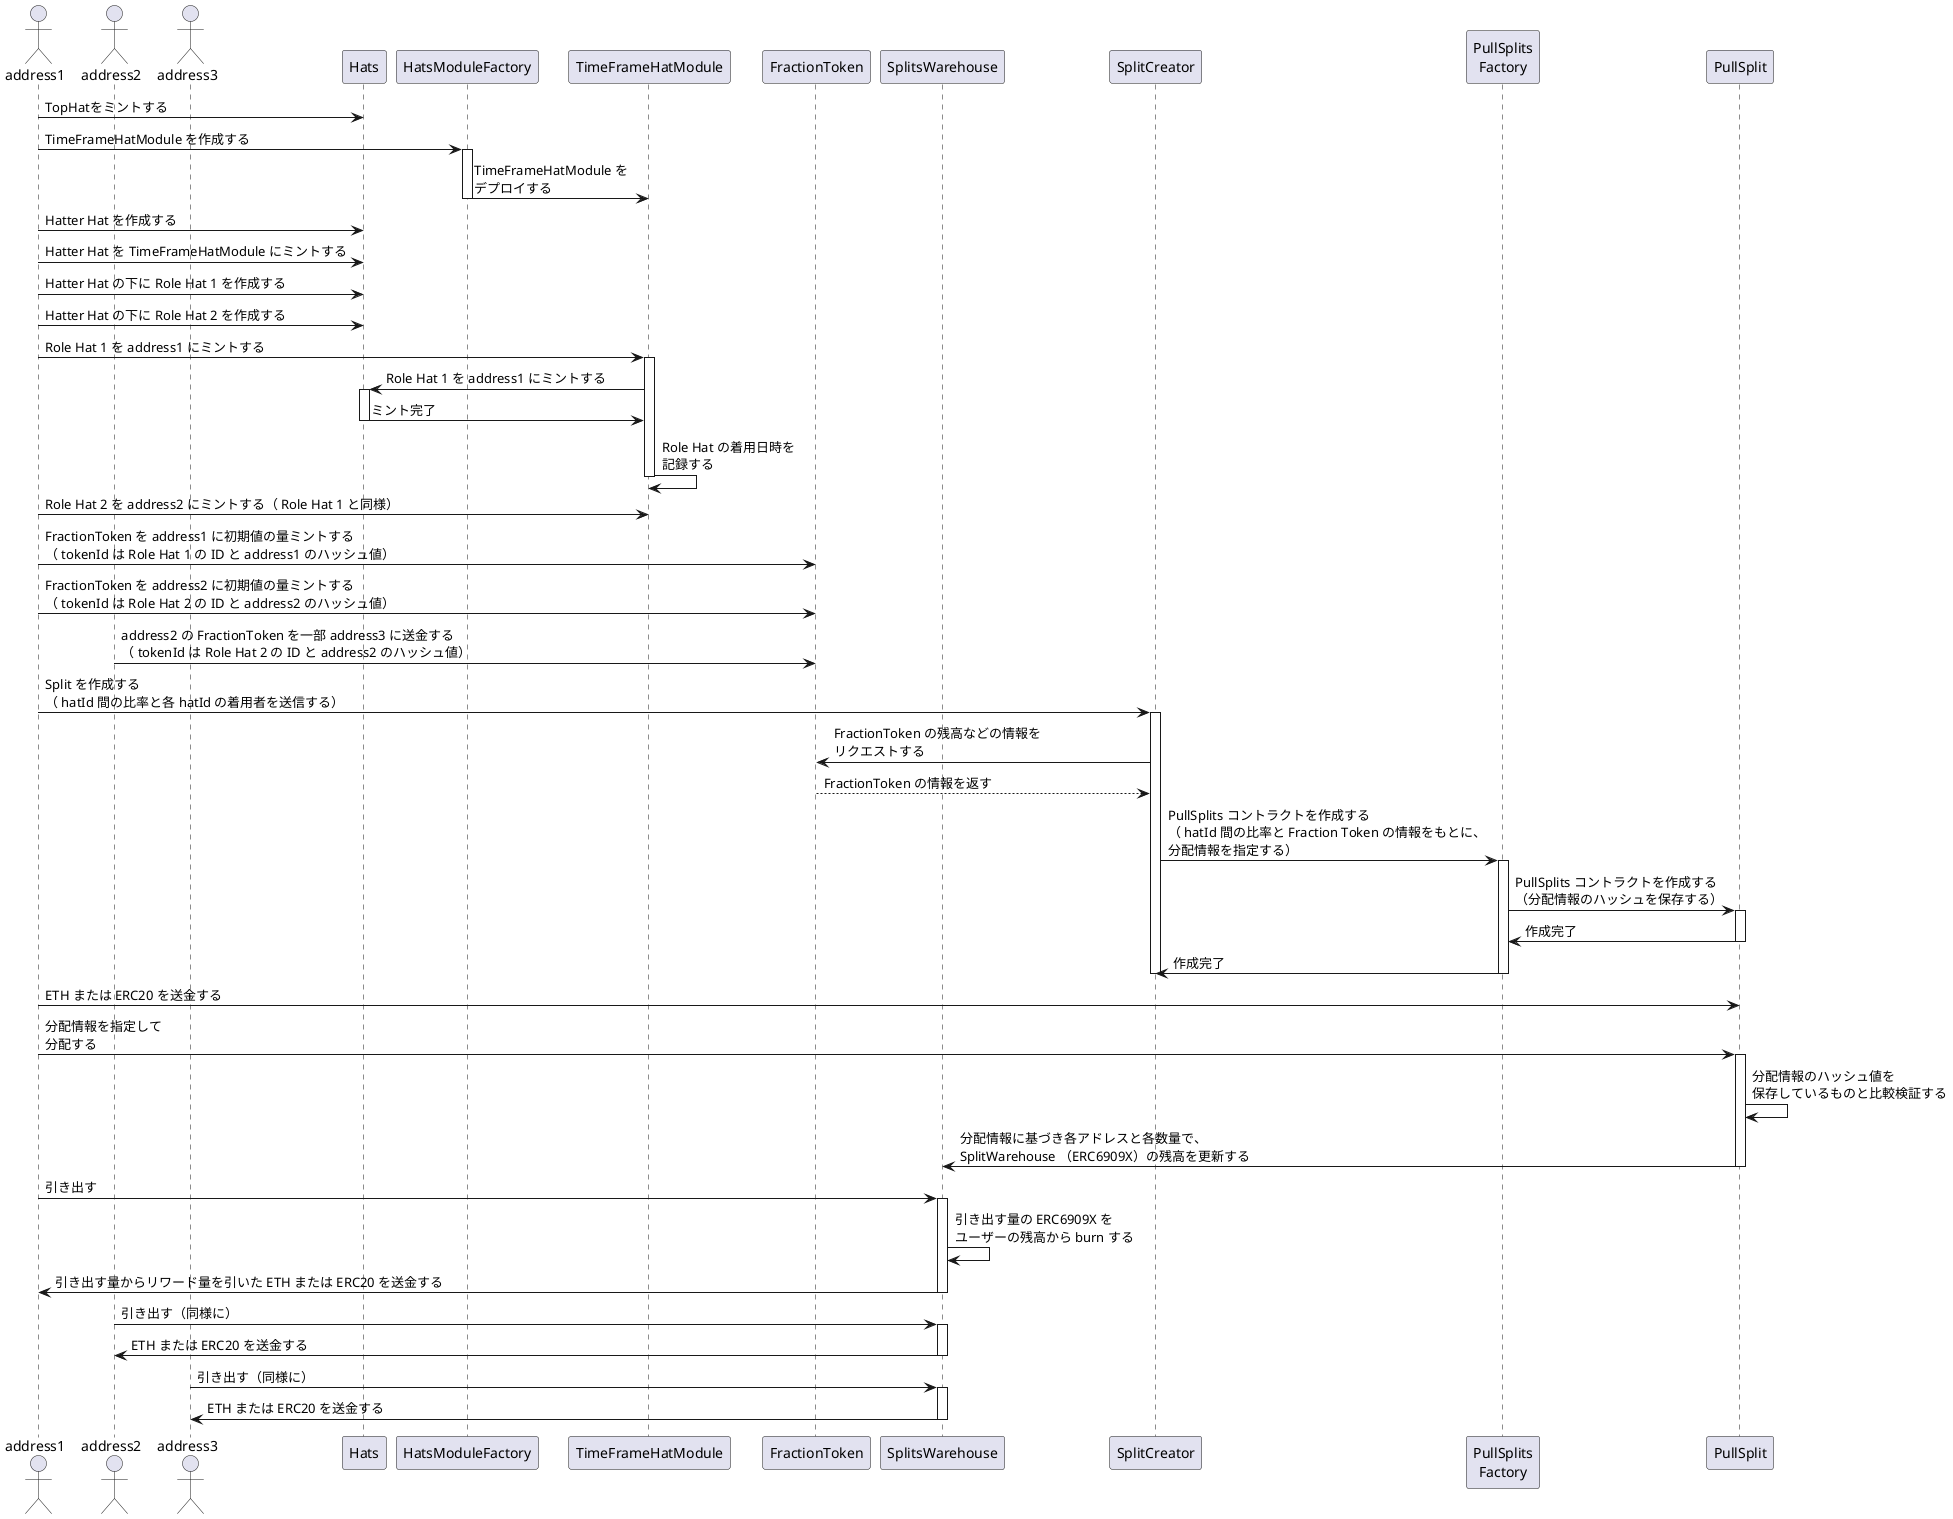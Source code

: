 @startuml

actor "address1" as address1
actor "address2" as address2
actor "address3" as address3
participant "Hats" as Hats
participant "HatsModuleFactory" as HatsModuleFactory
participant "TimeFrameHatModule" as TimeFrameHatModule
participant "FractionToken" as FractionToken
participant "SplitsWarehouse" as SplitsWarehouse
participant "SplitCreator" as SplitCreator
participant "PullSplits\nFactory" as PullSplitsFactory
participant "PullSplit" as PullSplit

address1 -> Hats: TopHatをミントする

address1 -> HatsModuleFactory: TimeFrameHatModule を作成する
activate HatsModuleFactory
HatsModuleFactory -> TimeFrameHatModule: TimeFrameHatModule を\nデプロイする
deactivate HatsModuleFactory

address1 -> Hats: Hatter Hat を作成する

address1 -> Hats: Hatter Hat を TimeFrameHatModule にミントする

address1 -> Hats: Hatter Hat の下に Role Hat 1 を作成する

address1 -> Hats: Hatter Hat の下に Role Hat 2 を作成する

address1 -> TimeFrameHatModule: Role Hat 1 を address1 にミントする
activate TimeFrameHatModule
TimeFrameHatModule -> Hats: Role Hat 1 を address1 にミントする
activate Hats
Hats -> TimeFrameHatModule: ミント完了
deactivate Hats
TimeFrameHatModule -> TimeFrameHatModule: Role Hat の着用日時を\n記録する
deactivate TimeFrameHatModule

address1 -> TimeFrameHatModule: Role Hat 2 を address2 にミントする（ Role Hat 1 と同様）

address1 -> FractionToken: FractionToken を address1 に初期値の量ミントする\n（ tokenId は Role Hat 1 の ID と address1 のハッシュ値）

address1 -> FractionToken: FractionToken を address2 に初期値の量ミントする\n（ tokenId は Role Hat 2 の ID と address2 のハッシュ値）

address2 -> FractionToken: address2 の FractionToken を一部 address3 に送金する\n（ tokenId は Role Hat 2 の ID と address2 のハッシュ値）

address1 -> SplitCreator: Split を作成する\n（ hatId 間の比率と各 hatId の着用者を送信する）
activate SplitCreator

SplitCreator -> FractionToken: FractionToken の残高などの情報を\nリクエストする
FractionToken --> SplitCreator: FractionToken の情報を返す

SplitCreator -> PullSplitsFactory: PullSplits コントラクトを作成する\n（ hatId 間の比率と Fraction Token の情報をもとに、\n分配情報を指定する）
activate PullSplitsFactory
PullSplitsFactory -> PullSplit: PullSplits コントラクトを作成する\n（分配情報のハッシュを保存する）
activate PullSplit
PullSplit -> PullSplitsFactory: 作成完了
deactivate PullSplit
PullSplitsFactory -> SplitCreator: 作成完了
deactivate PullSplitsFactory
deactivate SplitCreator

address1 -> PullSplit: ETH または ERC20 を送金する

address1 -> PullSplit: 分配情報を指定して\n分配する
activate PullSplit
PullSplit -> PullSplit: 分配情報のハッシュ値を\n保存しているものと比較検証する
PullSplit -> SplitsWarehouse: 分配情報に基づき各アドレスと各数量で、\nSplitWarehouse （ERC6909X）の残高を更新する
deactivate PullSplit

address1 -> SplitsWarehouse: 引き出す
activate SplitsWarehouse
SplitsWarehouse -> SplitsWarehouse: 引き出す量の ERC6909X を\nユーザーの残高から burn する
SplitsWarehouse -> address1: 引き出す量からリワード量を引いた ETH または ERC20 を送金する
deactivate SplitsWarehouse

address2 -> SplitsWarehouse: 引き出す（同様に）
activate SplitsWarehouse
SplitsWarehouse -> address2: ETH または ERC20 を送金する
deactivate SplitsWarehouse

address3 -> SplitsWarehouse: 引き出す（同様に）
activate SplitsWarehouse
SplitsWarehouse -> address3: ETH または ERC20 を送金する
deactivate SplitsWarehouse
@enduml

